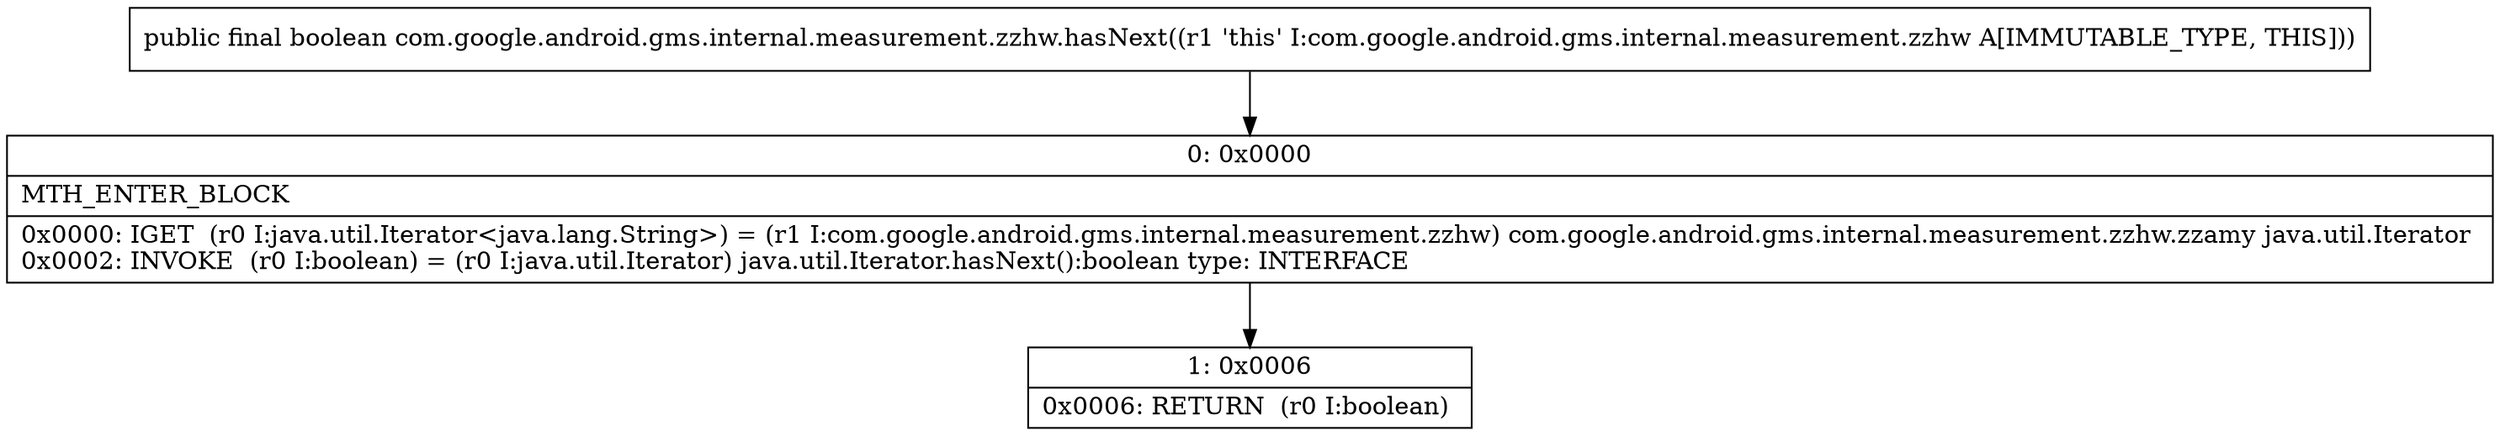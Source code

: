 digraph "CFG forcom.google.android.gms.internal.measurement.zzhw.hasNext()Z" {
Node_0 [shape=record,label="{0\:\ 0x0000|MTH_ENTER_BLOCK\l|0x0000: IGET  (r0 I:java.util.Iterator\<java.lang.String\>) = (r1 I:com.google.android.gms.internal.measurement.zzhw) com.google.android.gms.internal.measurement.zzhw.zzamy java.util.Iterator \l0x0002: INVOKE  (r0 I:boolean) = (r0 I:java.util.Iterator) java.util.Iterator.hasNext():boolean type: INTERFACE \l}"];
Node_1 [shape=record,label="{1\:\ 0x0006|0x0006: RETURN  (r0 I:boolean) \l}"];
MethodNode[shape=record,label="{public final boolean com.google.android.gms.internal.measurement.zzhw.hasNext((r1 'this' I:com.google.android.gms.internal.measurement.zzhw A[IMMUTABLE_TYPE, THIS])) }"];
MethodNode -> Node_0;
Node_0 -> Node_1;
}

